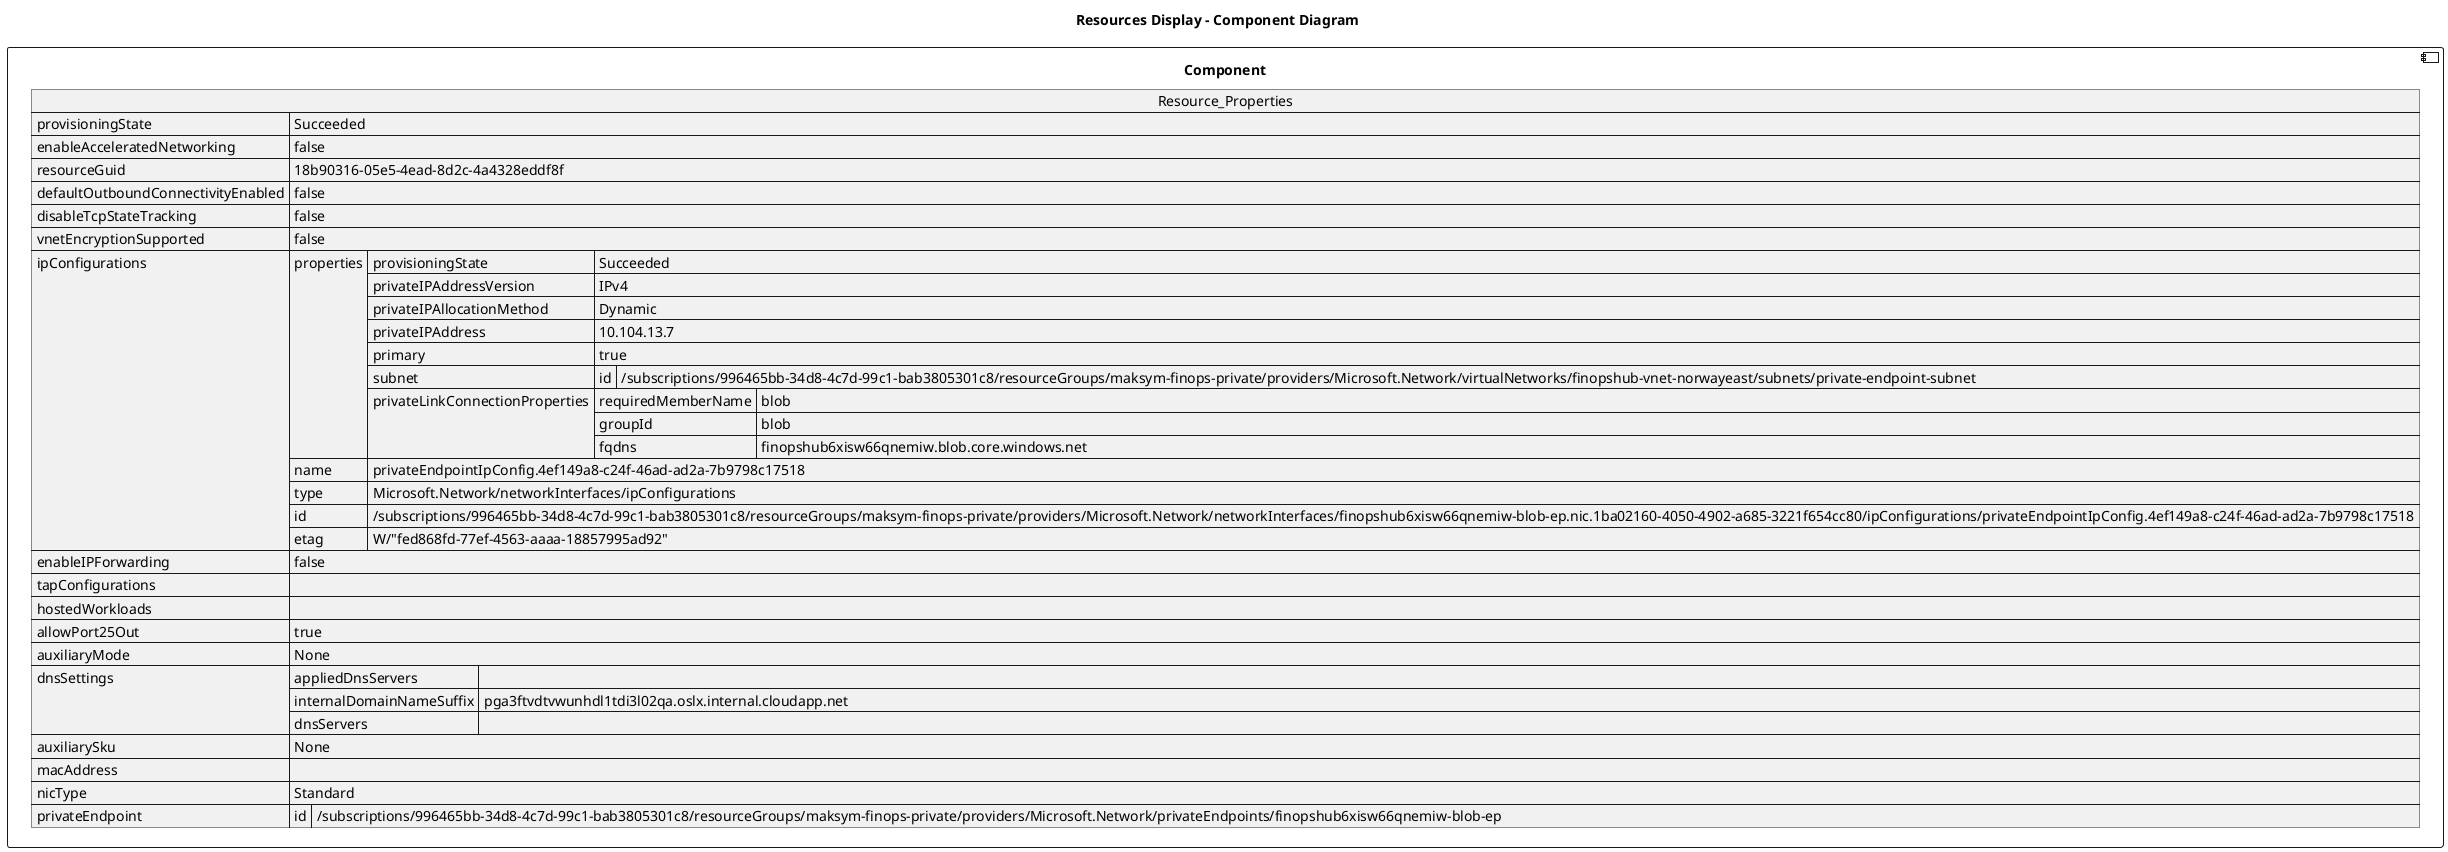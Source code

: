 @startuml

title Resources Display - Component Diagram

component Component {

json  Resource_Properties {
  "provisioningState": "Succeeded",
  "enableAcceleratedNetworking": false,
  "resourceGuid": "18b90316-05e5-4ead-8d2c-4a4328eddf8f",
  "defaultOutboundConnectivityEnabled": false,
  "disableTcpStateTracking": false,
  "vnetEncryptionSupported": false,
  "ipConfigurations": [
    {
      "properties": {
        "provisioningState": "Succeeded",
        "privateIPAddressVersion": "IPv4",
        "privateIPAllocationMethod": "Dynamic",
        "privateIPAddress": "10.104.13.7",
        "primary": true,
        "subnet": {
          "id": "/subscriptions/996465bb-34d8-4c7d-99c1-bab3805301c8/resourceGroups/maksym-finops-private/providers/Microsoft.Network/virtualNetworks/finopshub-vnet-norwayeast/subnets/private-endpoint-subnet"
        },
        "privateLinkConnectionProperties": {
          "requiredMemberName": "blob",
          "groupId": "blob",
          "fqdns": [
            "finopshub6xisw66qnemiw.blob.core.windows.net"
          ]
        }
      },
      "name": "privateEndpointIpConfig.4ef149a8-c24f-46ad-ad2a-7b9798c17518",
      "type": "Microsoft.Network/networkInterfaces/ipConfigurations",
      "id": "/subscriptions/996465bb-34d8-4c7d-99c1-bab3805301c8/resourceGroups/maksym-finops-private/providers/Microsoft.Network/networkInterfaces/finopshub6xisw66qnemiw-blob-ep.nic.1ba02160-4050-4902-a685-3221f654cc80/ipConfigurations/privateEndpointIpConfig.4ef149a8-c24f-46ad-ad2a-7b9798c17518",
      "etag": "W/\"fed868fd-77ef-4563-aaaa-18857995ad92\""
    }
  ],
  "enableIPForwarding": false,
  "tapConfigurations": [],
  "hostedWorkloads": [],
  "allowPort25Out": true,
  "auxiliaryMode": "None",
  "dnsSettings": {
    "appliedDnsServers": [],
    "internalDomainNameSuffix": "pga3ftvdtvwunhdl1tdi3l02qa.oslx.internal.cloudapp.net",
    "dnsServers": []
  },
  "auxiliarySku": "None",
  "macAddress": "",
  "nicType": "Standard",
  "privateEndpoint": {
    "id": "/subscriptions/996465bb-34d8-4c7d-99c1-bab3805301c8/resourceGroups/maksym-finops-private/providers/Microsoft.Network/privateEndpoints/finopshub6xisw66qnemiw-blob-ep"
  }
}
}
@enduml
